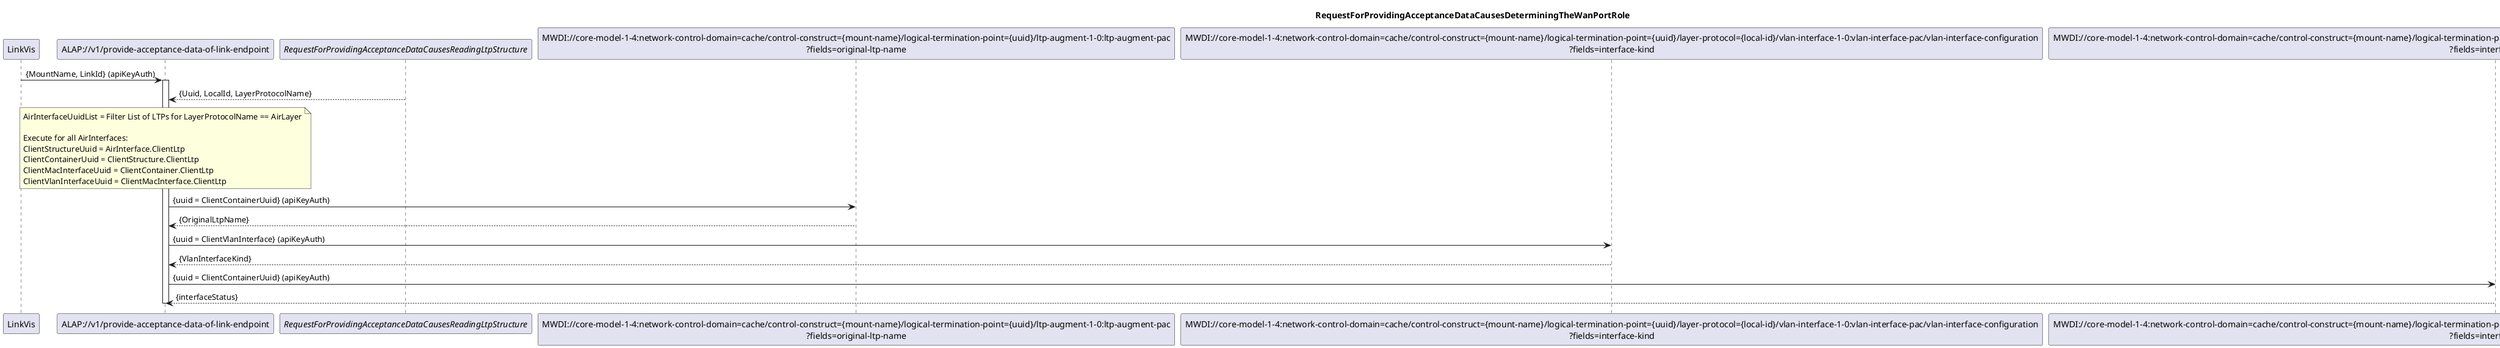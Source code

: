 @startuml 131_DeterminingWanPortRole
skinparam responseMessageBelowArrow true

title
RequestForProvidingAcceptanceDataCausesDeterminingTheWanPortRole
end title

participant "LinkVis" as LinkVis
participant "ALAP://v1/provide-acceptance-data-of-link-endpoint" as ALAP
participant "<i>RequestForProvidingAcceptanceDataCausesReadingLtpStructure</i>" as LTPs
participant "MWDI://core-model-1-4:network-control-domain=cache/control-construct={mount-name}/logical-termination-point={uuid}/ltp-augment-1-0:ltp-augment-pac\n?fields=original-ltp-name" as ContainerName
participant "MWDI://core-model-1-4:network-control-domain=cache/control-construct={mount-name}/logical-termination-point={uuid}/layer-protocol={local-id}/vlan-interface-1-0:vlan-interface-pac/vlan-interface-configuration\n?fields=interface-kind" as PortRole
participant "MWDI://core-model-1-4:network-control-domain=cache/control-construct={mount-name}/logical-termination-point={uuid}/layer-protocol={local-id}/ethernet-container-2-0:ethernet-container-pac/ethernet-container-status\n?fields=interface-status" as PortStatus


LinkVis -> ALAP: {MountName, LinkId} (apiKeyAuth)
activate ALAP

LTPs --> ALAP: {Uuid, LocalId, LayerProtocolName}

note over ALAP
AirInterfaceUuidList = Filter List of LTPs for LayerProtocolName == AirLayer

Execute for all AirInterfaces:
ClientStructureUuid = AirInterface.ClientLtp
ClientContainerUuid = ClientStructure.ClientLtp
ClientMacInterfaceUuid = ClientContainer.ClientLtp
ClientVlanInterfaceUuid = ClientMacInterface.ClientLtp
end note

ALAP -> ContainerName: {uuid = ClientContainerUuid} (apiKeyAuth)
ContainerName --> ALAP: {OriginalLtpName}

ALAP -> PortRole: {uuid = ClientVlanInterface} (apiKeyAuth)
PortRole --> ALAP: {VlanInterfaceKind}

ALAP -> PortStatus: {uuid = ClientContainerUuid} (apiKeyAuth)
PortStatus --> ALAP: {interfaceStatus}

deactivate ALAP

@enduml